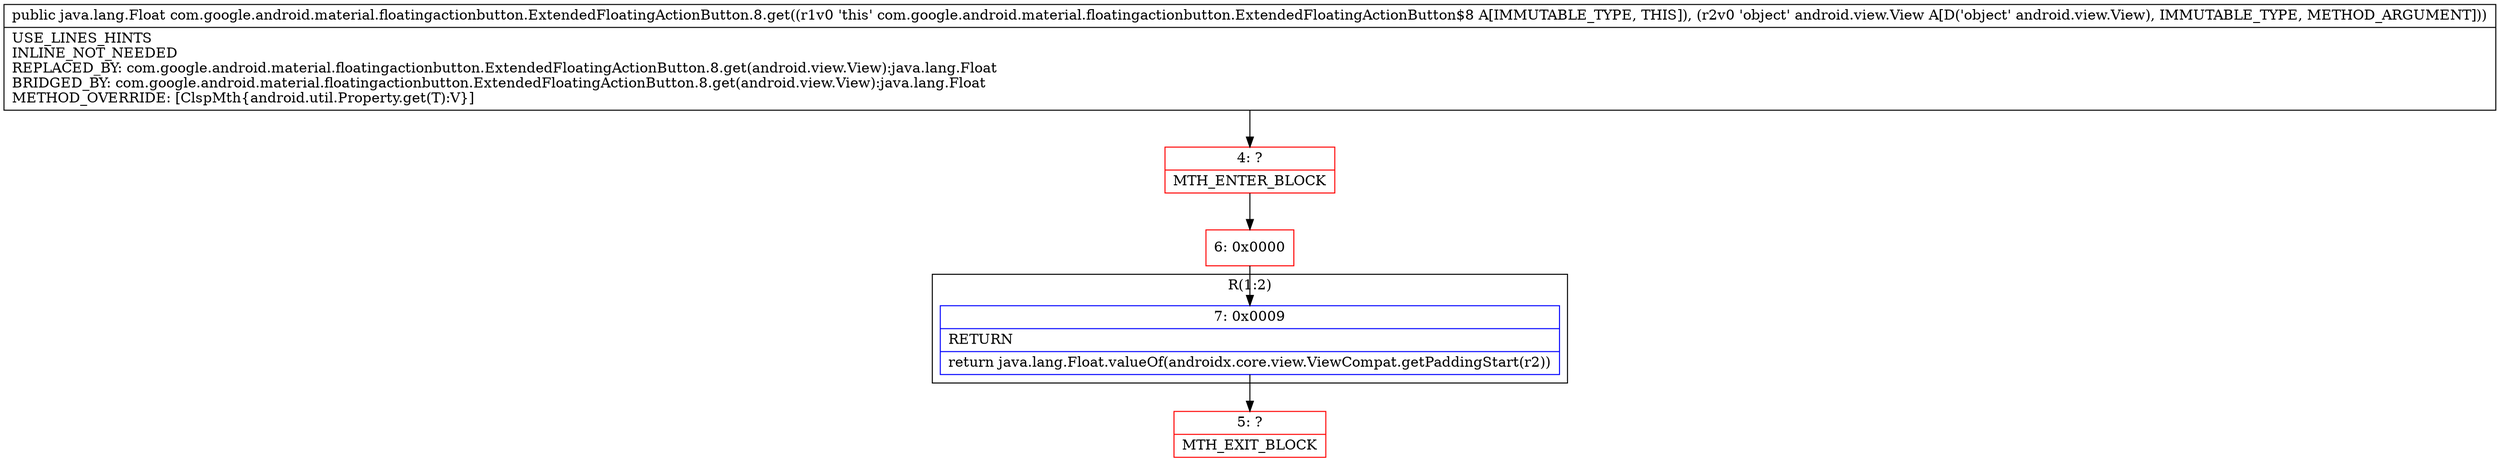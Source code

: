 digraph "CFG forcom.google.android.material.floatingactionbutton.ExtendedFloatingActionButton.8.get(Landroid\/view\/View;)Ljava\/lang\/Float;" {
subgraph cluster_Region_1024955036 {
label = "R(1:2)";
node [shape=record,color=blue];
Node_7 [shape=record,label="{7\:\ 0x0009|RETURN\l|return java.lang.Float.valueOf(androidx.core.view.ViewCompat.getPaddingStart(r2))\l}"];
}
Node_4 [shape=record,color=red,label="{4\:\ ?|MTH_ENTER_BLOCK\l}"];
Node_6 [shape=record,color=red,label="{6\:\ 0x0000}"];
Node_5 [shape=record,color=red,label="{5\:\ ?|MTH_EXIT_BLOCK\l}"];
MethodNode[shape=record,label="{public java.lang.Float com.google.android.material.floatingactionbutton.ExtendedFloatingActionButton.8.get((r1v0 'this' com.google.android.material.floatingactionbutton.ExtendedFloatingActionButton$8 A[IMMUTABLE_TYPE, THIS]), (r2v0 'object' android.view.View A[D('object' android.view.View), IMMUTABLE_TYPE, METHOD_ARGUMENT]))  | USE_LINES_HINTS\lINLINE_NOT_NEEDED\lREPLACED_BY: com.google.android.material.floatingactionbutton.ExtendedFloatingActionButton.8.get(android.view.View):java.lang.Float\lBRIDGED_BY: com.google.android.material.floatingactionbutton.ExtendedFloatingActionButton.8.get(android.view.View):java.lang.Float\lMETHOD_OVERRIDE: [ClspMth\{android.util.Property.get(T):V\}]\l}"];
MethodNode -> Node_4;Node_7 -> Node_5;
Node_4 -> Node_6;
Node_6 -> Node_7;
}

